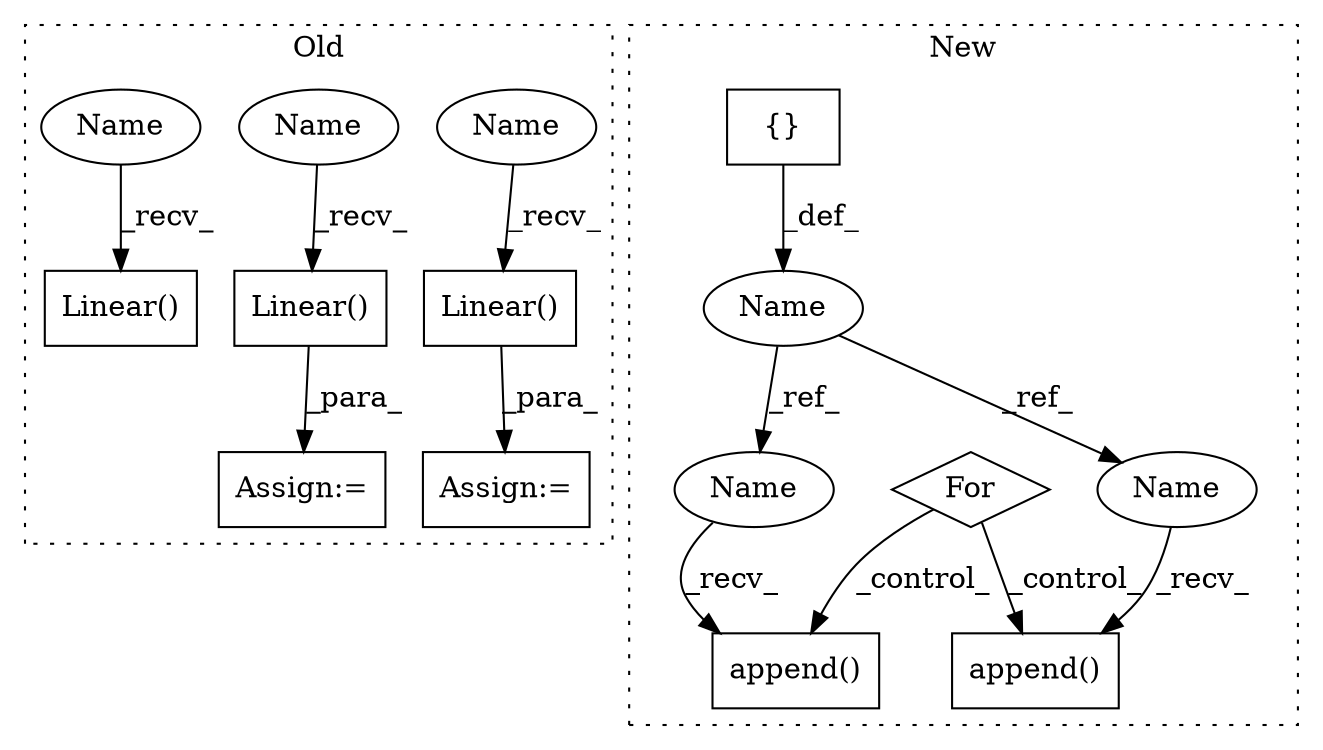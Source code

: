 digraph G {
subgraph cluster0 {
1 [label="Linear()" a="75" s="1330,1382" l="10,1" shape="box"];
7 [label="Assign:=" a="68" s="1327" l="3" shape="box"];
8 [label="Linear()" a="75" s="1403,1455" l="10,1" shape="box"];
9 [label="Assign:=" a="68" s="1400" l="3" shape="box"];
10 [label="Linear()" a="75" s="1257,1309" l="10,1" shape="box"];
11 [label="Name" a="87" s="1403" l="2" shape="ellipse"];
12 [label="Name" a="87" s="1330" l="2" shape="ellipse"];
13 [label="Name" a="87" s="1257" l="2" shape="ellipse"];
label = "Old";
style="dotted";
}
subgraph cluster1 {
2 [label="For" a="107" s="1274,1309" l="4,14" shape="diamond"];
3 [label="append()" a="75" s="1323,1369" l="14,1" shape="box"];
4 [label="Name" a="87" s="1224" l="6" shape="ellipse"];
5 [label="append()" a="75" s="1383,1406" l="14,1" shape="box"];
6 [label="{}" a="59" s="1233,1233" l="2,1" shape="box"];
14 [label="Name" a="87" s="1383" l="6" shape="ellipse"];
15 [label="Name" a="87" s="1323" l="6" shape="ellipse"];
label = "New";
style="dotted";
}
1 -> 7 [label="_para_"];
2 -> 5 [label="_control_"];
2 -> 3 [label="_control_"];
4 -> 14 [label="_ref_"];
4 -> 15 [label="_ref_"];
6 -> 4 [label="_def_"];
8 -> 9 [label="_para_"];
11 -> 8 [label="_recv_"];
12 -> 1 [label="_recv_"];
13 -> 10 [label="_recv_"];
14 -> 5 [label="_recv_"];
15 -> 3 [label="_recv_"];
}
